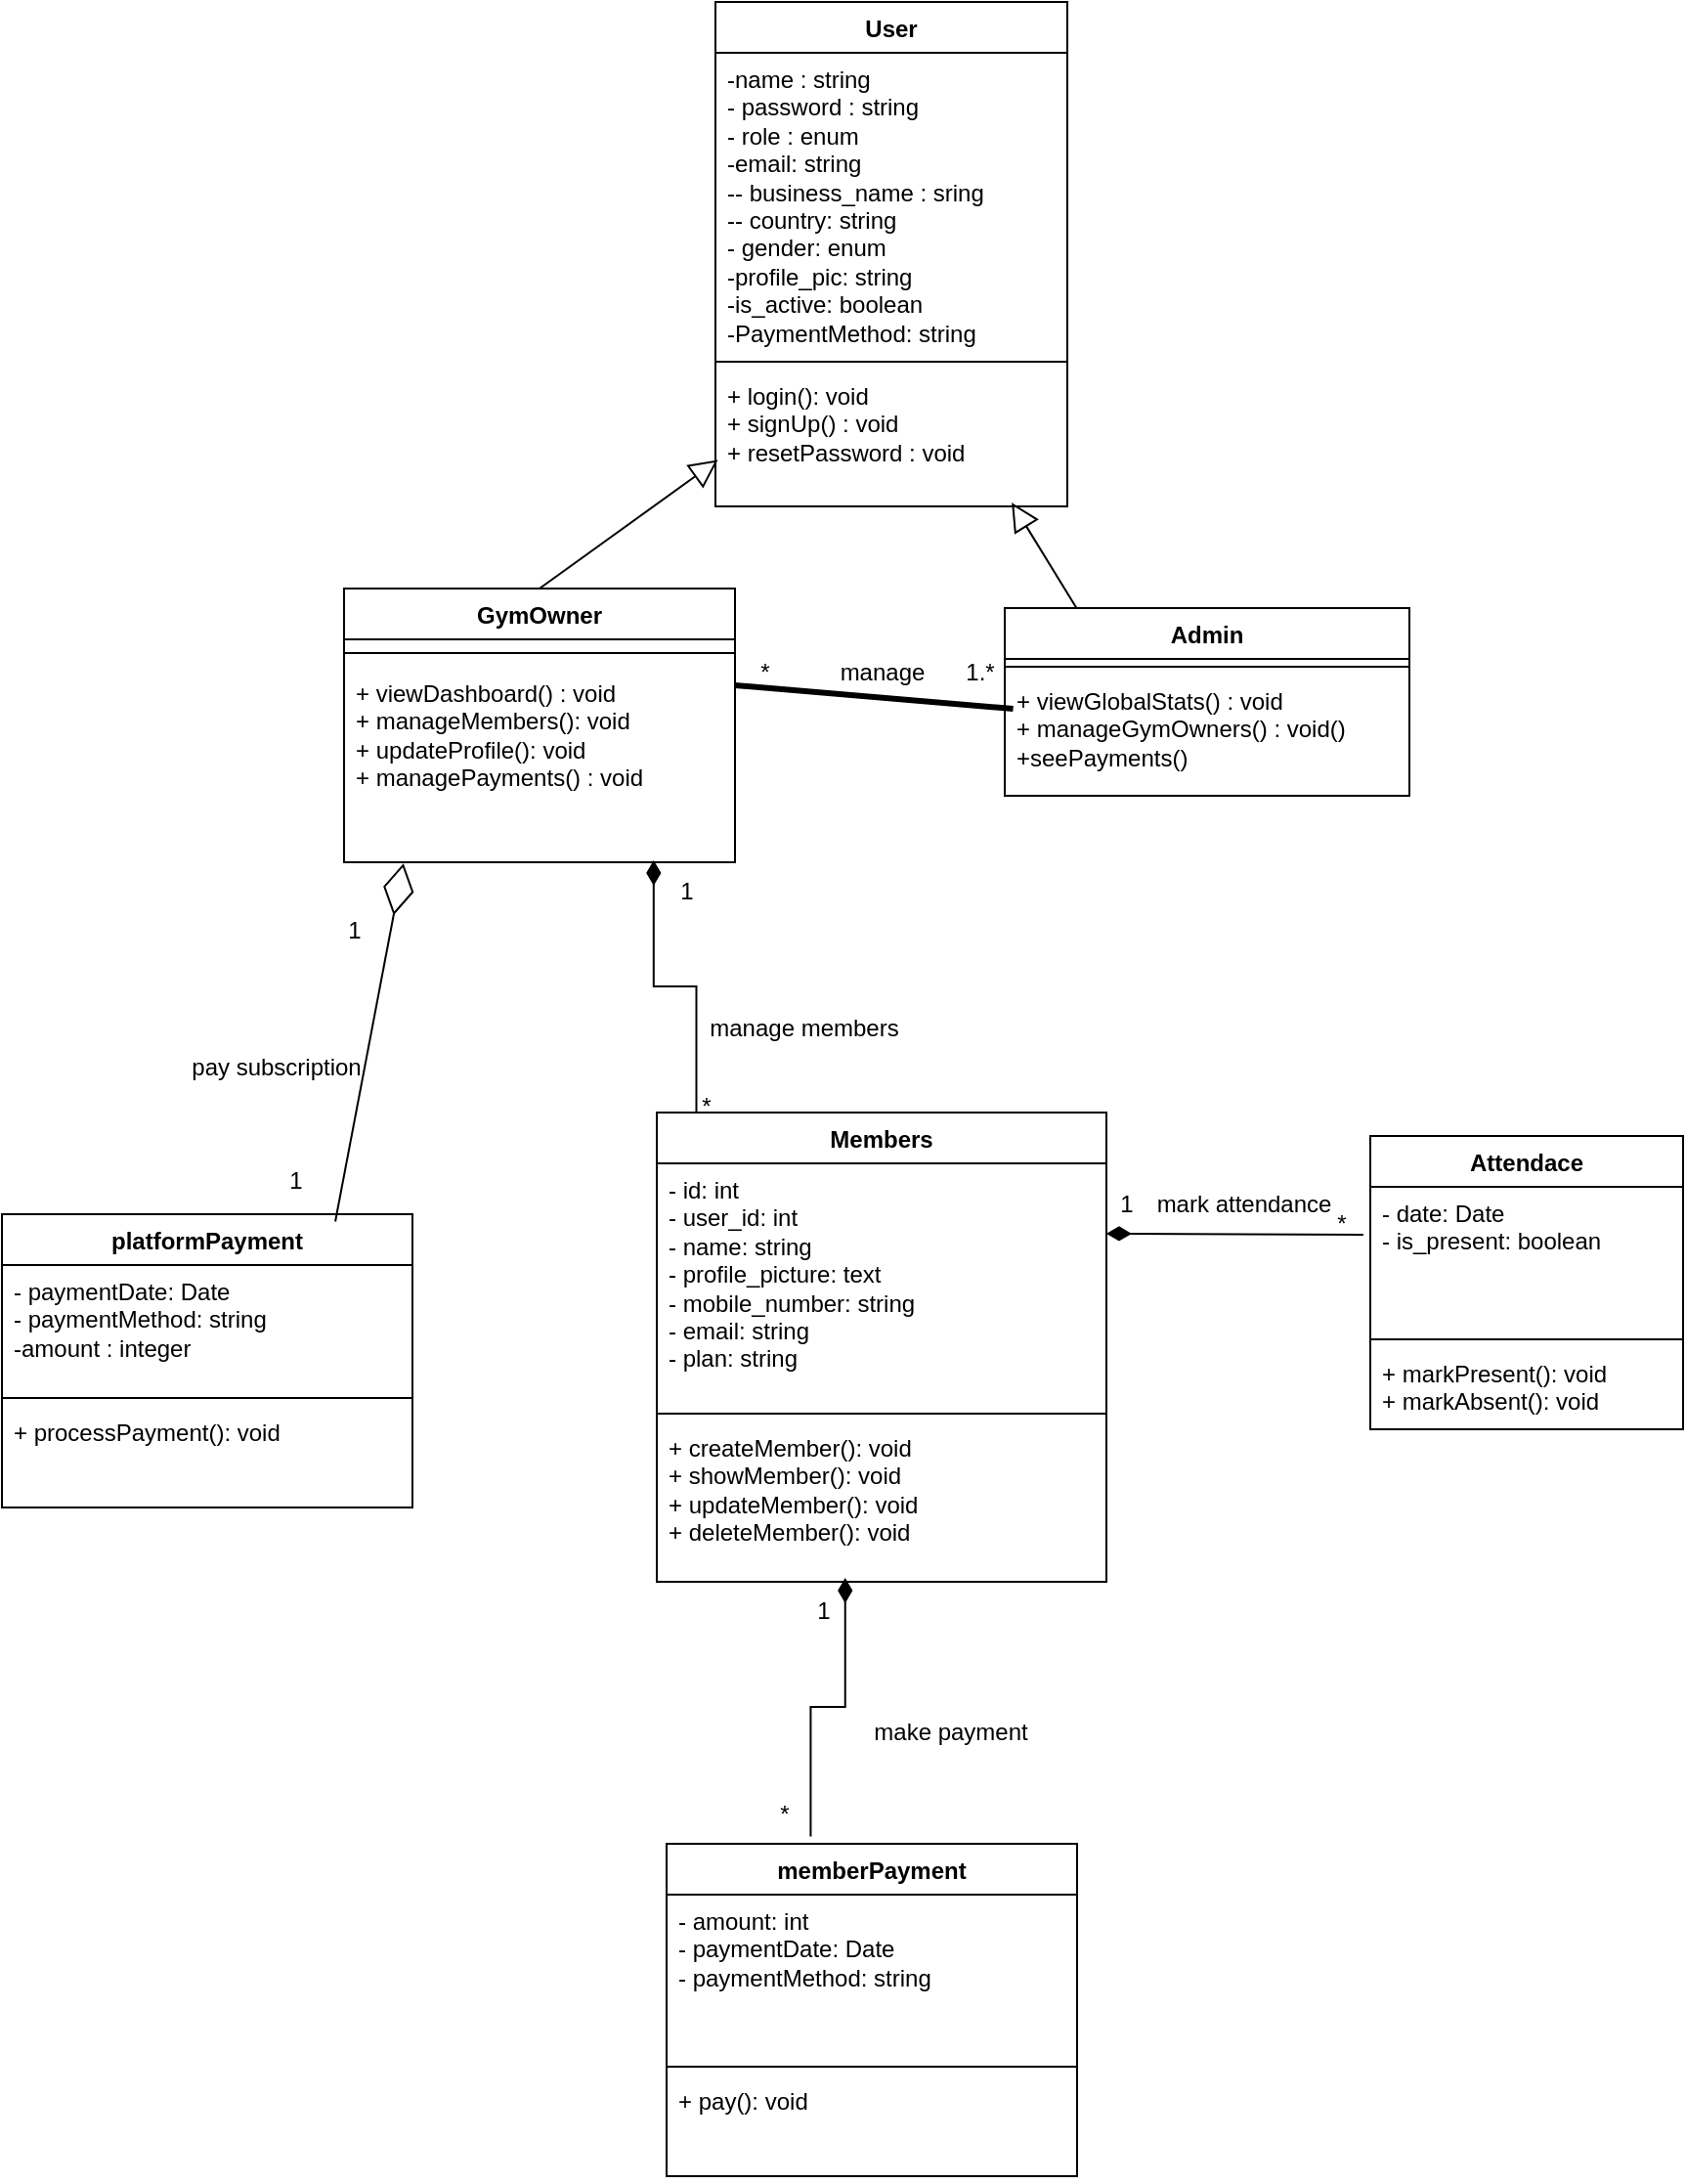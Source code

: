 <mxfile version="26.2.14">
  <diagram name="Page-1" id="CyW6aP-Xm8CD-qENMy1q">
    <mxGraphModel dx="2605" dy="236" grid="1" gridSize="10" guides="1" tooltips="1" connect="1" arrows="1" fold="1" page="1" pageScale="1" pageWidth="827" pageHeight="1169" math="0" shadow="0">
      <root>
        <mxCell id="0" />
        <mxCell id="1" parent="0" />
        <mxCell id="zC9kKIIDKvZfJGZqmruD-101" value="GymOwner" style="swimlane;fontStyle=1;align=center;verticalAlign=top;childLayout=stackLayout;horizontal=1;startSize=26;horizontalStack=0;resizeParent=1;resizeParentMax=0;resizeLast=0;collapsible=1;marginBottom=0;whiteSpace=wrap;html=1;" parent="1" vertex="1">
          <mxGeometry x="445" y="1720" width="200" height="140" as="geometry" />
        </mxCell>
        <mxCell id="zC9kKIIDKvZfJGZqmruD-102" value="" style="line;strokeWidth=1;fillColor=none;align=left;verticalAlign=middle;spacingTop=-1;spacingLeft=3;spacingRight=3;rotatable=0;labelPosition=right;points=[];portConstraint=eastwest;strokeColor=inherit;" parent="zC9kKIIDKvZfJGZqmruD-101" vertex="1">
          <mxGeometry y="26" width="200" height="14" as="geometry" />
        </mxCell>
        <mxCell id="zC9kKIIDKvZfJGZqmruD-103" value="+ viewDashboard() : void&lt;div&gt;+ manageMembers(): void&lt;/div&gt;&lt;div&gt;+ updateProfile(): void&lt;/div&gt;&lt;div&gt;+ managePayments() : void&lt;/div&gt;" style="text;strokeColor=none;fillColor=none;align=left;verticalAlign=top;spacingLeft=4;spacingRight=4;overflow=hidden;rotatable=0;points=[[0,0.5],[1,0.5]];portConstraint=eastwest;whiteSpace=wrap;html=1;" parent="zC9kKIIDKvZfJGZqmruD-101" vertex="1">
          <mxGeometry y="40" width="200" height="100" as="geometry" />
        </mxCell>
        <mxCell id="zC9kKIIDKvZfJGZqmruD-104" value="Admin" style="swimlane;fontStyle=1;align=center;verticalAlign=top;childLayout=stackLayout;horizontal=1;startSize=26;horizontalStack=0;resizeParent=1;resizeParentMax=0;resizeLast=0;collapsible=1;marginBottom=0;whiteSpace=wrap;html=1;" parent="1" vertex="1">
          <mxGeometry x="783" y="1730" width="207" height="96" as="geometry" />
        </mxCell>
        <mxCell id="zC9kKIIDKvZfJGZqmruD-105" value="" style="line;strokeWidth=1;fillColor=none;align=left;verticalAlign=middle;spacingTop=-1;spacingLeft=3;spacingRight=3;rotatable=0;labelPosition=right;points=[];portConstraint=eastwest;strokeColor=inherit;" parent="zC9kKIIDKvZfJGZqmruD-104" vertex="1">
          <mxGeometry y="26" width="207" height="8" as="geometry" />
        </mxCell>
        <mxCell id="zC9kKIIDKvZfJGZqmruD-106" value="+ viewGlobalStats() : void&lt;div&gt;+ manageGymOwners() : void()&lt;/div&gt;&lt;div&gt;+seePayments()&lt;/div&gt;" style="text;strokeColor=none;fillColor=none;align=left;verticalAlign=top;spacingLeft=4;spacingRight=4;overflow=hidden;rotatable=0;points=[[0,0.5],[1,0.5]];portConstraint=eastwest;whiteSpace=wrap;html=1;" parent="zC9kKIIDKvZfJGZqmruD-104" vertex="1">
          <mxGeometry y="34" width="207" height="62" as="geometry" />
        </mxCell>
        <mxCell id="zC9kKIIDKvZfJGZqmruD-107" value="Attendace" style="swimlane;fontStyle=1;align=center;verticalAlign=top;childLayout=stackLayout;horizontal=1;startSize=26;horizontalStack=0;resizeParent=1;resizeParentMax=0;resizeLast=0;collapsible=1;marginBottom=0;whiteSpace=wrap;html=1;" parent="1" vertex="1">
          <mxGeometry x="970" y="2000" width="160" height="150" as="geometry" />
        </mxCell>
        <mxCell id="zC9kKIIDKvZfJGZqmruD-108" value="&lt;div&gt;&lt;span style=&quot;background-color: transparent; color: light-dark(rgb(0, 0, 0), rgb(255, 255, 255));&quot;&gt;- date: Date&amp;nbsp; &amp;nbsp; &amp;nbsp; &amp;nbsp; &amp;nbsp; &amp;nbsp; &amp;nbsp; &amp;nbsp; &amp;nbsp; &amp;nbsp; &amp;nbsp;&amp;nbsp;&lt;/span&gt;&lt;/div&gt;&lt;div&gt;- is_present: boolean&lt;/div&gt;" style="text;strokeColor=none;fillColor=none;align=left;verticalAlign=top;spacingLeft=4;spacingRight=4;overflow=hidden;rotatable=0;points=[[0,0.5],[1,0.5]];portConstraint=eastwest;whiteSpace=wrap;html=1;" parent="zC9kKIIDKvZfJGZqmruD-107" vertex="1">
          <mxGeometry y="26" width="160" height="74" as="geometry" />
        </mxCell>
        <mxCell id="zC9kKIIDKvZfJGZqmruD-109" value="" style="line;strokeWidth=1;fillColor=none;align=left;verticalAlign=middle;spacingTop=-1;spacingLeft=3;spacingRight=3;rotatable=0;labelPosition=right;points=[];portConstraint=eastwest;strokeColor=inherit;" parent="zC9kKIIDKvZfJGZqmruD-107" vertex="1">
          <mxGeometry y="100" width="160" height="8" as="geometry" />
        </mxCell>
        <mxCell id="zC9kKIIDKvZfJGZqmruD-110" value="&lt;div&gt;+ markPresent(): void&amp;nbsp; &amp;nbsp; &amp;nbsp; &amp;nbsp; &amp;nbsp;&amp;nbsp;&lt;/div&gt;&lt;div&gt;+ markAbsent(): void&lt;/div&gt;" style="text;strokeColor=none;fillColor=none;align=left;verticalAlign=top;spacingLeft=4;spacingRight=4;overflow=hidden;rotatable=0;points=[[0,0.5],[1,0.5]];portConstraint=eastwest;whiteSpace=wrap;html=1;" parent="zC9kKIIDKvZfJGZqmruD-107" vertex="1">
          <mxGeometry y="108" width="160" height="42" as="geometry" />
        </mxCell>
        <mxCell id="zC9kKIIDKvZfJGZqmruD-111" value="Members&lt;div&gt;&lt;br&gt;&lt;/div&gt;" style="swimlane;fontStyle=1;align=center;verticalAlign=top;childLayout=stackLayout;horizontal=1;startSize=26;horizontalStack=0;resizeParent=1;resizeParentMax=0;resizeLast=0;collapsible=1;marginBottom=0;whiteSpace=wrap;html=1;" parent="1" vertex="1">
          <mxGeometry x="605" y="1988" width="230" height="240" as="geometry" />
        </mxCell>
        <mxCell id="zC9kKIIDKvZfJGZqmruD-112" value="&lt;div&gt;&lt;div&gt;&lt;div&gt;- id: int&lt;/div&gt;&lt;div&gt;- user_id: int&lt;/div&gt;&lt;div&gt;- name: string&lt;/div&gt;&lt;div&gt;- profile_picture: text&lt;/div&gt;&lt;div&gt;- mobile_number: string&lt;/div&gt;&lt;div&gt;- email: string&lt;/div&gt;&lt;div&gt;- plan: string&lt;/div&gt;&lt;/div&gt;&lt;/div&gt;" style="text;strokeColor=none;fillColor=none;align=left;verticalAlign=top;spacingLeft=4;spacingRight=4;overflow=hidden;rotatable=0;points=[[0,0.5],[1,0.5]];portConstraint=eastwest;whiteSpace=wrap;html=1;" parent="zC9kKIIDKvZfJGZqmruD-111" vertex="1">
          <mxGeometry y="26" width="230" height="124" as="geometry" />
        </mxCell>
        <mxCell id="zC9kKIIDKvZfJGZqmruD-113" value="" style="line;strokeWidth=1;fillColor=none;align=left;verticalAlign=middle;spacingTop=-1;spacingLeft=3;spacingRight=3;rotatable=0;labelPosition=right;points=[];portConstraint=eastwest;strokeColor=inherit;" parent="zC9kKIIDKvZfJGZqmruD-111" vertex="1">
          <mxGeometry y="150" width="230" height="8" as="geometry" />
        </mxCell>
        <mxCell id="zC9kKIIDKvZfJGZqmruD-114" value="+ createMember(): void&lt;div&gt;+ showMember(): void&lt;/div&gt;&lt;div&gt;+ updateMember(): void&lt;/div&gt;&lt;div&gt;+ delete&lt;span style=&quot;background-color: transparent; color: light-dark(rgb(0, 0, 0), rgb(255, 255, 255));&quot;&gt;Member(): void&lt;/span&gt;&lt;/div&gt;&lt;div&gt;&lt;br&gt;&lt;/div&gt;" style="text;strokeColor=none;fillColor=none;align=left;verticalAlign=top;spacingLeft=4;spacingRight=4;overflow=hidden;rotatable=0;points=[[0,0.5],[1,0.5]];portConstraint=eastwest;whiteSpace=wrap;html=1;" parent="zC9kKIIDKvZfJGZqmruD-111" vertex="1">
          <mxGeometry y="158" width="230" height="82" as="geometry" />
        </mxCell>
        <mxCell id="zC9kKIIDKvZfJGZqmruD-115" value="User" style="swimlane;fontStyle=1;align=center;verticalAlign=top;childLayout=stackLayout;horizontal=1;startSize=26;horizontalStack=0;resizeParent=1;resizeParentMax=0;resizeLast=0;collapsible=1;marginBottom=0;whiteSpace=wrap;html=1;" parent="1" vertex="1">
          <mxGeometry x="635" y="1420" width="180" height="258" as="geometry" />
        </mxCell>
        <mxCell id="zC9kKIIDKvZfJGZqmruD-116" value="&lt;div&gt;-name : string&lt;/div&gt;&lt;div&gt;- password : string&lt;/div&gt;&lt;div&gt;- role : enum&lt;/div&gt;&lt;div&gt;-email: string&lt;/div&gt;&lt;div&gt;-&lt;span style=&quot;background-color: transparent; color: light-dark(rgb(0, 0, 0), rgb(255, 255, 255));&quot;&gt;- business_name : sring&lt;/span&gt;&lt;/div&gt;&lt;div&gt;-&lt;span style=&quot;background-color: transparent; color: light-dark(rgb(0, 0, 0), rgb(255, 255, 255));&quot;&gt;- country: string&lt;/span&gt;&lt;/div&gt;&lt;div&gt;&lt;span style=&quot;background-color: transparent; color: light-dark(rgb(0, 0, 0), rgb(255, 255, 255));&quot;&gt;- gender: enum&lt;/span&gt;&lt;/div&gt;&lt;div&gt;&lt;span style=&quot;background-color: transparent; color: light-dark(rgb(0, 0, 0), rgb(255, 255, 255));&quot;&gt;-profile_pic: string&lt;/span&gt;&lt;/div&gt;&lt;div&gt;&lt;span style=&quot;background-color: transparent; color: light-dark(rgb(0, 0, 0), rgb(255, 255, 255));&quot;&gt;-is_active: boolean&lt;/span&gt;&lt;/div&gt;&lt;div&gt;&lt;span style=&quot;text-wrap-mode: nowrap;&quot;&gt;-PaymentMethod: string&lt;/span&gt;&lt;span style=&quot;background-color: transparent; color: light-dark(rgb(0, 0, 0), rgb(255, 255, 255));&quot;&gt;&lt;/span&gt;&lt;/div&gt;" style="text;strokeColor=none;fillColor=none;align=left;verticalAlign=top;spacingLeft=4;spacingRight=4;overflow=hidden;rotatable=0;points=[[0,0.5],[1,0.5]];portConstraint=eastwest;whiteSpace=wrap;html=1;" parent="zC9kKIIDKvZfJGZqmruD-115" vertex="1">
          <mxGeometry y="26" width="180" height="154" as="geometry" />
        </mxCell>
        <mxCell id="zC9kKIIDKvZfJGZqmruD-117" value="" style="line;strokeWidth=1;fillColor=none;align=left;verticalAlign=middle;spacingTop=-1;spacingLeft=3;spacingRight=3;rotatable=0;labelPosition=right;points=[];portConstraint=eastwest;strokeColor=inherit;" parent="zC9kKIIDKvZfJGZqmruD-115" vertex="1">
          <mxGeometry y="180" width="180" height="8" as="geometry" />
        </mxCell>
        <mxCell id="zC9kKIIDKvZfJGZqmruD-118" value="+ login(): void&lt;div&gt;+ signUp() : void&lt;/div&gt;&lt;div&gt;+ resetPassword : void&lt;/div&gt;" style="text;strokeColor=none;fillColor=none;align=left;verticalAlign=top;spacingLeft=4;spacingRight=4;overflow=hidden;rotatable=0;points=[[0,0.5],[1,0.5]];portConstraint=eastwest;whiteSpace=wrap;html=1;" parent="zC9kKIIDKvZfJGZqmruD-115" vertex="1">
          <mxGeometry y="188" width="180" height="70" as="geometry" />
        </mxCell>
        <mxCell id="zC9kKIIDKvZfJGZqmruD-119" value="platformPayment" style="swimlane;fontStyle=1;align=center;verticalAlign=top;childLayout=stackLayout;horizontal=1;startSize=26;horizontalStack=0;resizeParent=1;resizeParentMax=0;resizeLast=0;collapsible=1;marginBottom=0;whiteSpace=wrap;html=1;" parent="1" vertex="1">
          <mxGeometry x="270" y="2040" width="210" height="150" as="geometry" />
        </mxCell>
        <mxCell id="zC9kKIIDKvZfJGZqmruD-120" value="&lt;div&gt;&lt;span style=&quot;background-color: transparent; color: light-dark(rgb(0, 0, 0), rgb(255, 255, 255));&quot;&gt;- paymentDate: Date&amp;nbsp; &amp;nbsp; &amp;nbsp; &amp;nbsp; &amp;nbsp; &amp;nbsp; &amp;nbsp; &amp;nbsp;&lt;/span&gt;&lt;/div&gt;&lt;div&gt;- paymentMethod: string&amp;nbsp; &amp;nbsp; &amp;nbsp; &amp;nbsp; &amp;nbsp; &amp;nbsp;&lt;/div&gt;&lt;div&gt;-amount : integer&lt;/div&gt;" style="text;strokeColor=none;fillColor=none;align=left;verticalAlign=top;spacingLeft=4;spacingRight=4;overflow=hidden;rotatable=0;points=[[0,0.5],[1,0.5]];portConstraint=eastwest;whiteSpace=wrap;html=1;" parent="zC9kKIIDKvZfJGZqmruD-119" vertex="1">
          <mxGeometry y="26" width="210" height="64" as="geometry" />
        </mxCell>
        <mxCell id="zC9kKIIDKvZfJGZqmruD-121" value="" style="line;strokeWidth=1;fillColor=none;align=left;verticalAlign=middle;spacingTop=-1;spacingLeft=3;spacingRight=3;rotatable=0;labelPosition=right;points=[];portConstraint=eastwest;strokeColor=inherit;" parent="zC9kKIIDKvZfJGZqmruD-119" vertex="1">
          <mxGeometry y="90" width="210" height="8" as="geometry" />
        </mxCell>
        <mxCell id="zC9kKIIDKvZfJGZqmruD-122" value="&lt;div&gt;+ processPayment(): void&amp;nbsp; &amp;nbsp; &amp;nbsp; &amp;nbsp; &amp;nbsp;&lt;/div&gt;" style="text;strokeColor=none;fillColor=none;align=left;verticalAlign=top;spacingLeft=4;spacingRight=4;overflow=hidden;rotatable=0;points=[[0,0.5],[1,0.5]];portConstraint=eastwest;whiteSpace=wrap;html=1;" parent="zC9kKIIDKvZfJGZqmruD-119" vertex="1">
          <mxGeometry y="98" width="210" height="52" as="geometry" />
        </mxCell>
        <mxCell id="zC9kKIIDKvZfJGZqmruD-123" value="" style="edgeStyle=none;html=1;endSize=12;endArrow=block;endFill=0;rounded=0;exitX=0.5;exitY=0;exitDx=0;exitDy=0;entryX=0.007;entryY=0.661;entryDx=0;entryDy=0;entryPerimeter=0;" parent="1" source="zC9kKIIDKvZfJGZqmruD-101" target="zC9kKIIDKvZfJGZqmruD-118" edge="1">
          <mxGeometry width="160" relative="1" as="geometry">
            <mxPoint x="490" y="1670" as="sourcePoint" />
            <mxPoint x="650" y="1670" as="targetPoint" />
          </mxGeometry>
        </mxCell>
        <mxCell id="zC9kKIIDKvZfJGZqmruD-124" value="" style="edgeStyle=none;html=1;endSize=12;endArrow=block;endFill=0;rounded=0;exitX=0.177;exitY=-0.001;exitDx=0;exitDy=0;entryX=0.842;entryY=0.972;entryDx=0;entryDy=0;entryPerimeter=0;exitPerimeter=0;" parent="1" source="zC9kKIIDKvZfJGZqmruD-104" target="zC9kKIIDKvZfJGZqmruD-118" edge="1">
          <mxGeometry width="160" relative="1" as="geometry">
            <mxPoint x="840" y="1764" as="sourcePoint" />
            <mxPoint x="911" y="1703" as="targetPoint" />
          </mxGeometry>
        </mxCell>
        <mxCell id="zC9kKIIDKvZfJGZqmruD-125" value="" style="html=1;startArrow=diamondThin;startFill=1;edgeStyle=elbowEdgeStyle;elbow=vertical;startSize=10;endArrow=none;endFill=0;rounded=0;entryX=-0.022;entryY=0.341;entryDx=0;entryDy=0;entryPerimeter=0;exitX=1;exitY=0.29;exitDx=0;exitDy=0;exitPerimeter=0;" parent="1" source="zC9kKIIDKvZfJGZqmruD-112" target="zC9kKIIDKvZfJGZqmruD-108" edge="1">
          <mxGeometry width="160" relative="1" as="geometry">
            <mxPoint x="850" y="2050" as="sourcePoint" />
            <mxPoint x="950" y="2050" as="targetPoint" />
          </mxGeometry>
        </mxCell>
        <mxCell id="zC9kKIIDKvZfJGZqmruD-126" value="memberPayment" style="swimlane;fontStyle=1;align=center;verticalAlign=top;childLayout=stackLayout;horizontal=1;startSize=26;horizontalStack=0;resizeParent=1;resizeParentMax=0;resizeLast=0;collapsible=1;marginBottom=0;whiteSpace=wrap;html=1;" parent="1" vertex="1">
          <mxGeometry x="610" y="2362" width="210" height="170" as="geometry" />
        </mxCell>
        <mxCell id="zC9kKIIDKvZfJGZqmruD-127" value="&lt;div&gt;&lt;span style=&quot;background-color: transparent; color: light-dark(rgb(0, 0, 0), rgb(255, 255, 255));&quot;&gt;- amount: int&lt;/span&gt;&lt;/div&gt;&lt;div&gt;- paymentDate: Date&amp;nbsp; &amp;nbsp; &amp;nbsp; &amp;nbsp; &amp;nbsp; &amp;nbsp; &amp;nbsp; &amp;nbsp;&lt;/div&gt;&lt;div&gt;- paymentMethod: string&amp;nbsp; &amp;nbsp; &amp;nbsp; &amp;nbsp; &amp;nbsp; &amp;nbsp;&lt;span style=&quot;background-color: transparent; color: light-dark(rgb(0, 0, 0), rgb(255, 255, 255));&quot;&gt;&amp;nbsp;&amp;nbsp;&lt;/span&gt;&lt;/div&gt;" style="text;strokeColor=none;fillColor=none;align=left;verticalAlign=top;spacingLeft=4;spacingRight=4;overflow=hidden;rotatable=0;points=[[0,0.5],[1,0.5]];portConstraint=eastwest;whiteSpace=wrap;html=1;" parent="zC9kKIIDKvZfJGZqmruD-126" vertex="1">
          <mxGeometry y="26" width="210" height="84" as="geometry" />
        </mxCell>
        <mxCell id="zC9kKIIDKvZfJGZqmruD-128" value="" style="line;strokeWidth=1;fillColor=none;align=left;verticalAlign=middle;spacingTop=-1;spacingLeft=3;spacingRight=3;rotatable=0;labelPosition=right;points=[];portConstraint=eastwest;strokeColor=inherit;" parent="zC9kKIIDKvZfJGZqmruD-126" vertex="1">
          <mxGeometry y="110" width="210" height="8" as="geometry" />
        </mxCell>
        <mxCell id="zC9kKIIDKvZfJGZqmruD-129" value="&lt;div&gt;&lt;span style=&quot;background-color: transparent; color: light-dark(rgb(0, 0, 0), rgb(255, 255, 255));&quot;&gt;+ pay(): void&lt;/span&gt;&lt;/div&gt;" style="text;strokeColor=none;fillColor=none;align=left;verticalAlign=top;spacingLeft=4;spacingRight=4;overflow=hidden;rotatable=0;points=[[0,0.5],[1,0.5]];portConstraint=eastwest;whiteSpace=wrap;html=1;" parent="zC9kKIIDKvZfJGZqmruD-126" vertex="1">
          <mxGeometry y="118" width="210" height="52" as="geometry" />
        </mxCell>
        <mxCell id="zC9kKIIDKvZfJGZqmruD-130" value="" style="html=1;startArrow=diamondThin;startFill=1;edgeStyle=elbowEdgeStyle;elbow=vertical;startSize=10;endArrow=none;endFill=0;rounded=0;entryX=0.351;entryY=-0.022;entryDx=0;entryDy=0;entryPerimeter=0;exitX=0.419;exitY=0.976;exitDx=0;exitDy=0;exitPerimeter=0;" parent="1" source="zC9kKIIDKvZfJGZqmruD-114" target="zC9kKIIDKvZfJGZqmruD-126" edge="1">
          <mxGeometry width="160" relative="1" as="geometry">
            <mxPoint x="640" y="2240" as="sourcePoint" />
            <mxPoint x="759" y="2241" as="targetPoint" />
          </mxGeometry>
        </mxCell>
        <mxCell id="zC9kKIIDKvZfJGZqmruD-131" value="" style="html=1;startArrow=diamondThin;startFill=1;edgeStyle=elbowEdgeStyle;elbow=vertical;startSize=10;endArrow=none;endFill=0;rounded=0;entryX=0.088;entryY=0;entryDx=0;entryDy=0;entryPerimeter=0;exitX=0.792;exitY=0.99;exitDx=0;exitDy=0;exitPerimeter=0;" parent="1" source="zC9kKIIDKvZfJGZqmruD-103" target="zC9kKIIDKvZfJGZqmruD-111" edge="1">
          <mxGeometry width="160" relative="1" as="geometry">
            <mxPoint x="640" y="1960" as="sourcePoint" />
            <mxPoint x="759" y="1961" as="targetPoint" />
          </mxGeometry>
        </mxCell>
        <mxCell id="zC9kKIIDKvZfJGZqmruD-132" value="" style="endArrow=diamondThin;endFill=0;endSize=24;html=1;rounded=0;entryX=0.152;entryY=1.006;entryDx=0;entryDy=0;exitX=0.812;exitY=0.025;exitDx=0;exitDy=0;exitPerimeter=0;entryPerimeter=0;" parent="1" source="zC9kKIIDKvZfJGZqmruD-119" target="zC9kKIIDKvZfJGZqmruD-103" edge="1">
          <mxGeometry width="160" relative="1" as="geometry">
            <mxPoint x="390" y="1810" as="sourcePoint" />
            <mxPoint x="550" y="1810" as="targetPoint" />
          </mxGeometry>
        </mxCell>
        <mxCell id="zC9kKIIDKvZfJGZqmruD-133" value="*" style="text;html=1;align=center;verticalAlign=middle;resizable=0;points=[];autosize=1;strokeColor=none;fillColor=none;" parent="1" vertex="1">
          <mxGeometry x="615" y="1970" width="30" height="30" as="geometry" />
        </mxCell>
        <mxCell id="zC9kKIIDKvZfJGZqmruD-134" value="1" style="text;html=1;align=center;verticalAlign=middle;resizable=0;points=[];autosize=1;strokeColor=none;fillColor=none;" parent="1" vertex="1">
          <mxGeometry x="605" y="1860" width="30" height="30" as="geometry" />
        </mxCell>
        <mxCell id="zC9kKIIDKvZfJGZqmruD-135" value="1" style="text;html=1;align=center;verticalAlign=middle;resizable=0;points=[];autosize=1;strokeColor=none;fillColor=none;" parent="1" vertex="1">
          <mxGeometry x="830" y="2020" width="30" height="30" as="geometry" />
        </mxCell>
        <mxCell id="zC9kKIIDKvZfJGZqmruD-136" value="*" style="text;html=1;align=center;verticalAlign=middle;resizable=0;points=[];autosize=1;strokeColor=none;fillColor=none;" parent="1" vertex="1">
          <mxGeometry x="940" y="2030" width="30" height="30" as="geometry" />
        </mxCell>
        <mxCell id="zC9kKIIDKvZfJGZqmruD-137" value="*" style="text;html=1;align=center;verticalAlign=middle;resizable=0;points=[];autosize=1;strokeColor=none;fillColor=none;" parent="1" vertex="1">
          <mxGeometry x="645" y="1748" width="30" height="30" as="geometry" />
        </mxCell>
        <mxCell id="zC9kKIIDKvZfJGZqmruD-138" value="1.*" style="text;html=1;align=center;verticalAlign=middle;resizable=0;points=[];autosize=1;strokeColor=none;fillColor=none;" parent="1" vertex="1">
          <mxGeometry x="750" y="1748" width="40" height="30" as="geometry" />
        </mxCell>
        <mxCell id="zC9kKIIDKvZfJGZqmruD-139" value="1" style="text;html=1;align=center;verticalAlign=middle;resizable=0;points=[];autosize=1;strokeColor=none;fillColor=none;" parent="1" vertex="1">
          <mxGeometry x="675" y="2228" width="30" height="30" as="geometry" />
        </mxCell>
        <mxCell id="zC9kKIIDKvZfJGZqmruD-140" value="" style="endArrow=none;startArrow=none;endFill=0;startFill=0;endSize=8;html=1;verticalAlign=bottom;labelBackgroundColor=none;strokeWidth=3;rounded=0;entryX=0.932;entryY=1.116;entryDx=0;entryDy=0;entryPerimeter=0;" parent="1" target="zC9kKIIDKvZfJGZqmruD-138" edge="1">
          <mxGeometry width="160" relative="1" as="geometry">
            <mxPoint x="645" y="1769.453" as="sourcePoint" />
            <mxPoint x="804" y="1667" as="targetPoint" />
          </mxGeometry>
        </mxCell>
        <mxCell id="zC9kKIIDKvZfJGZqmruD-141" value="manage" style="text;html=1;align=center;verticalAlign=middle;resizable=0;points=[];autosize=1;strokeColor=none;fillColor=none;" parent="1" vertex="1">
          <mxGeometry x="685" y="1748" width="70" height="30" as="geometry" />
        </mxCell>
        <mxCell id="zC9kKIIDKvZfJGZqmruD-142" value="1" style="text;html=1;align=center;verticalAlign=middle;resizable=0;points=[];autosize=1;strokeColor=none;fillColor=none;" parent="1" vertex="1">
          <mxGeometry x="435" y="1880" width="30" height="30" as="geometry" />
        </mxCell>
        <mxCell id="zC9kKIIDKvZfJGZqmruD-143" value="1" style="text;html=1;align=center;verticalAlign=middle;resizable=0;points=[];autosize=1;strokeColor=none;fillColor=none;" parent="1" vertex="1">
          <mxGeometry x="405" y="2008" width="30" height="30" as="geometry" />
        </mxCell>
        <mxCell id="zC9kKIIDKvZfJGZqmruD-144" value="*" style="text;html=1;align=center;verticalAlign=middle;resizable=0;points=[];autosize=1;strokeColor=none;fillColor=none;" parent="1" vertex="1">
          <mxGeometry x="655" y="2332" width="30" height="30" as="geometry" />
        </mxCell>
        <mxCell id="zC9kKIIDKvZfJGZqmruD-145" value="pay subscription" style="text;html=1;align=center;verticalAlign=middle;resizable=0;points=[];autosize=1;strokeColor=none;fillColor=none;" parent="1" vertex="1">
          <mxGeometry x="355" y="1950" width="110" height="30" as="geometry" />
        </mxCell>
        <mxCell id="zC9kKIIDKvZfJGZqmruD-146" value="make payment" style="text;html=1;align=center;verticalAlign=middle;resizable=0;points=[];autosize=1;strokeColor=none;fillColor=none;" parent="1" vertex="1">
          <mxGeometry x="705" y="2290" width="100" height="30" as="geometry" />
        </mxCell>
        <mxCell id="zC9kKIIDKvZfJGZqmruD-147" value="mark attendance" style="text;html=1;align=center;verticalAlign=middle;resizable=0;points=[];autosize=1;strokeColor=none;fillColor=none;" parent="1" vertex="1">
          <mxGeometry x="850" y="2020" width="110" height="30" as="geometry" />
        </mxCell>
        <mxCell id="zC9kKIIDKvZfJGZqmruD-148" value="manage members" style="text;html=1;align=center;verticalAlign=middle;resizable=0;points=[];autosize=1;strokeColor=none;fillColor=none;" parent="1" vertex="1">
          <mxGeometry x="620" y="1930" width="120" height="30" as="geometry" />
        </mxCell>
      </root>
    </mxGraphModel>
  </diagram>
</mxfile>

